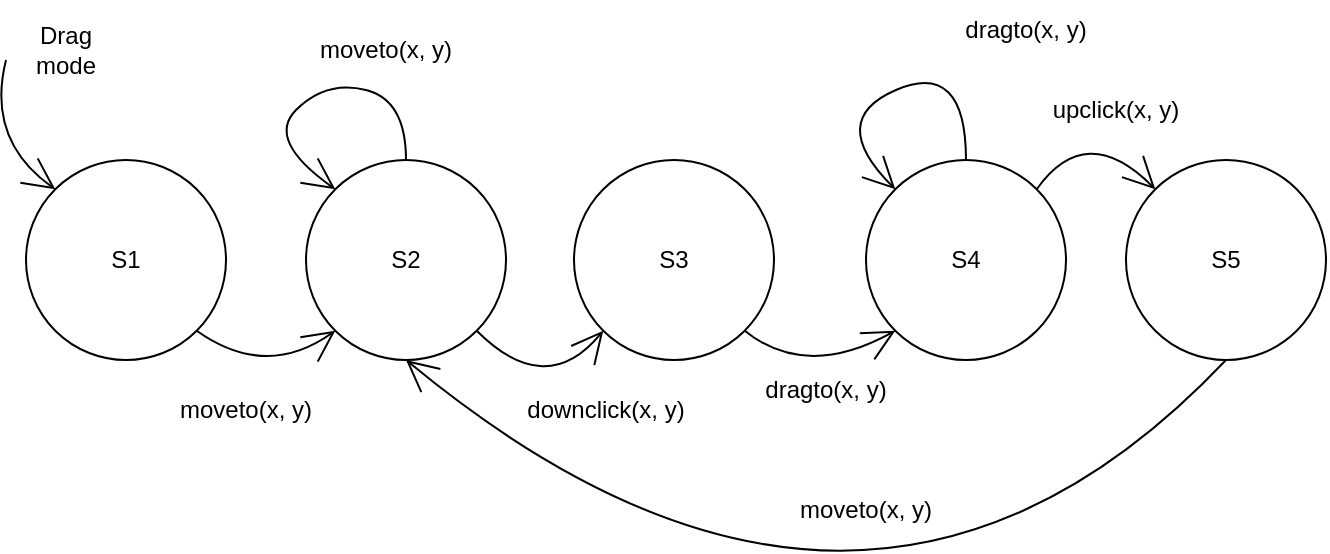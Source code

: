 <mxfile version="20.2.3" type="github">
  <diagram id="C5RBs43oDa-KdzZeNtuy" name="Page-1">
    <mxGraphModel dx="1767" dy="739" grid="1" gridSize="10" guides="1" tooltips="1" connect="1" arrows="1" fold="1" page="1" pageScale="1" pageWidth="827" pageHeight="1169" math="0" shadow="0">
      <root>
        <mxCell id="WIyWlLk6GJQsqaUBKTNV-0" />
        <mxCell id="WIyWlLk6GJQsqaUBKTNV-1" parent="WIyWlLk6GJQsqaUBKTNV-0" />
        <mxCell id="RHFskBZ9-8Ry0E4Qq9LK-7" style="edgeStyle=none;curved=1;rounded=0;orthogonalLoop=1;jettySize=auto;html=1;exitX=1;exitY=1;exitDx=0;exitDy=0;entryX=0;entryY=1;entryDx=0;entryDy=0;endArrow=open;startSize=14;endSize=14;sourcePerimeterSpacing=8;targetPerimeterSpacing=8;" edge="1" parent="WIyWlLk6GJQsqaUBKTNV-1" source="RHFskBZ9-8Ry0E4Qq9LK-0" target="RHFskBZ9-8Ry0E4Qq9LK-1">
          <mxGeometry relative="1" as="geometry">
            <Array as="points">
              <mxPoint x="210" y="270" />
            </Array>
          </mxGeometry>
        </mxCell>
        <mxCell id="RHFskBZ9-8Ry0E4Qq9LK-0" value="S1" style="ellipse;whiteSpace=wrap;html=1;hachureGap=4;" vertex="1" parent="WIyWlLk6GJQsqaUBKTNV-1">
          <mxGeometry x="90" y="160" width="100" height="100" as="geometry" />
        </mxCell>
        <mxCell id="RHFskBZ9-8Ry0E4Qq9LK-12" style="edgeStyle=none;curved=1;rounded=0;orthogonalLoop=1;jettySize=auto;html=1;exitX=1;exitY=1;exitDx=0;exitDy=0;entryX=0;entryY=1;entryDx=0;entryDy=0;endArrow=open;startSize=14;endSize=14;sourcePerimeterSpacing=8;targetPerimeterSpacing=8;" edge="1" parent="WIyWlLk6GJQsqaUBKTNV-1" source="RHFskBZ9-8Ry0E4Qq9LK-1" target="RHFskBZ9-8Ry0E4Qq9LK-4">
          <mxGeometry relative="1" as="geometry">
            <Array as="points">
              <mxPoint x="350" y="280" />
            </Array>
          </mxGeometry>
        </mxCell>
        <mxCell id="RHFskBZ9-8Ry0E4Qq9LK-1" value="S2" style="ellipse;whiteSpace=wrap;html=1;hachureGap=4;" vertex="1" parent="WIyWlLk6GJQsqaUBKTNV-1">
          <mxGeometry x="230" y="160" width="100" height="100" as="geometry" />
        </mxCell>
        <mxCell id="RHFskBZ9-8Ry0E4Qq9LK-15" style="edgeStyle=none;curved=1;rounded=0;orthogonalLoop=1;jettySize=auto;html=1;exitX=0.5;exitY=1;exitDx=0;exitDy=0;entryX=0.5;entryY=1;entryDx=0;entryDy=0;endArrow=open;startSize=14;endSize=14;sourcePerimeterSpacing=8;targetPerimeterSpacing=8;" edge="1" parent="WIyWlLk6GJQsqaUBKTNV-1" source="RHFskBZ9-8Ry0E4Qq9LK-2" target="RHFskBZ9-8Ry0E4Qq9LK-1">
          <mxGeometry relative="1" as="geometry">
            <Array as="points">
              <mxPoint x="510" y="450" />
            </Array>
          </mxGeometry>
        </mxCell>
        <mxCell id="RHFskBZ9-8Ry0E4Qq9LK-2" value="S5" style="ellipse;whiteSpace=wrap;html=1;hachureGap=4;" vertex="1" parent="WIyWlLk6GJQsqaUBKTNV-1">
          <mxGeometry x="640" y="160" width="100" height="100" as="geometry" />
        </mxCell>
        <mxCell id="RHFskBZ9-8Ry0E4Qq9LK-13" style="edgeStyle=none;curved=1;rounded=0;orthogonalLoop=1;jettySize=auto;html=1;exitX=1;exitY=1;exitDx=0;exitDy=0;entryX=0;entryY=1;entryDx=0;entryDy=0;endArrow=open;startSize=14;endSize=14;sourcePerimeterSpacing=8;targetPerimeterSpacing=8;" edge="1" parent="WIyWlLk6GJQsqaUBKTNV-1" source="RHFskBZ9-8Ry0E4Qq9LK-4" target="RHFskBZ9-8Ry0E4Qq9LK-5">
          <mxGeometry relative="1" as="geometry">
            <Array as="points">
              <mxPoint x="480" y="270" />
            </Array>
          </mxGeometry>
        </mxCell>
        <mxCell id="RHFskBZ9-8Ry0E4Qq9LK-4" value="S3" style="ellipse;whiteSpace=wrap;html=1;hachureGap=4;" vertex="1" parent="WIyWlLk6GJQsqaUBKTNV-1">
          <mxGeometry x="364" y="160" width="100" height="100" as="geometry" />
        </mxCell>
        <mxCell id="RHFskBZ9-8Ry0E4Qq9LK-14" style="edgeStyle=none;curved=1;rounded=0;orthogonalLoop=1;jettySize=auto;html=1;exitX=1;exitY=0;exitDx=0;exitDy=0;entryX=0;entryY=0;entryDx=0;entryDy=0;endArrow=open;startSize=14;endSize=14;sourcePerimeterSpacing=8;targetPerimeterSpacing=8;" edge="1" parent="WIyWlLk6GJQsqaUBKTNV-1" source="RHFskBZ9-8Ry0E4Qq9LK-5" target="RHFskBZ9-8Ry0E4Qq9LK-2">
          <mxGeometry relative="1" as="geometry">
            <Array as="points">
              <mxPoint x="620" y="140" />
            </Array>
          </mxGeometry>
        </mxCell>
        <mxCell id="RHFskBZ9-8Ry0E4Qq9LK-5" value="S4" style="ellipse;whiteSpace=wrap;html=1;hachureGap=4;" vertex="1" parent="WIyWlLk6GJQsqaUBKTNV-1">
          <mxGeometry x="510" y="160" width="100" height="100" as="geometry" />
        </mxCell>
        <mxCell id="RHFskBZ9-8Ry0E4Qq9LK-6" value="" style="edgeStyle=none;orthogonalLoop=1;jettySize=auto;html=1;rounded=0;endArrow=open;startSize=14;endSize=14;sourcePerimeterSpacing=8;targetPerimeterSpacing=8;curved=1;entryX=0;entryY=0;entryDx=0;entryDy=0;" edge="1" parent="WIyWlLk6GJQsqaUBKTNV-1" target="RHFskBZ9-8Ry0E4Qq9LK-0">
          <mxGeometry width="120" relative="1" as="geometry">
            <mxPoint x="80" y="110" as="sourcePoint" />
            <mxPoint x="160" y="120" as="targetPoint" />
            <Array as="points">
              <mxPoint x="70" y="150" />
            </Array>
          </mxGeometry>
        </mxCell>
        <mxCell id="RHFskBZ9-8Ry0E4Qq9LK-8" style="edgeStyle=none;curved=1;rounded=0;orthogonalLoop=1;jettySize=auto;html=1;exitX=0.5;exitY=0;exitDx=0;exitDy=0;entryX=0;entryY=0;entryDx=0;entryDy=0;endArrow=open;startSize=14;endSize=14;sourcePerimeterSpacing=8;targetPerimeterSpacing=8;" edge="1" parent="WIyWlLk6GJQsqaUBKTNV-1" source="RHFskBZ9-8Ry0E4Qq9LK-1" target="RHFskBZ9-8Ry0E4Qq9LK-1">
          <mxGeometry relative="1" as="geometry">
            <Array as="points">
              <mxPoint x="280" y="130" />
              <mxPoint x="240" y="120" />
              <mxPoint x="210" y="150" />
            </Array>
          </mxGeometry>
        </mxCell>
        <mxCell id="RHFskBZ9-8Ry0E4Qq9LK-11" style="edgeStyle=none;curved=1;rounded=0;orthogonalLoop=1;jettySize=auto;html=1;exitX=0.5;exitY=0;exitDx=0;exitDy=0;entryX=0;entryY=0;entryDx=0;entryDy=0;endArrow=open;startSize=14;endSize=14;sourcePerimeterSpacing=8;targetPerimeterSpacing=8;" edge="1" parent="WIyWlLk6GJQsqaUBKTNV-1" source="RHFskBZ9-8Ry0E4Qq9LK-5" target="RHFskBZ9-8Ry0E4Qq9LK-5">
          <mxGeometry relative="1" as="geometry">
            <Array as="points">
              <mxPoint x="560" y="110" />
              <mxPoint x="490" y="140" />
            </Array>
          </mxGeometry>
        </mxCell>
        <mxCell id="RHFskBZ9-8Ry0E4Qq9LK-16" value="Drag mode" style="text;strokeColor=none;fillColor=none;html=1;align=center;verticalAlign=middle;whiteSpace=wrap;rounded=0;hachureGap=4;" vertex="1" parent="WIyWlLk6GJQsqaUBKTNV-1">
          <mxGeometry x="80" y="90" width="60" height="30" as="geometry" />
        </mxCell>
        <mxCell id="RHFskBZ9-8Ry0E4Qq9LK-17" value="moveto(x, y)" style="text;strokeColor=none;fillColor=none;html=1;align=center;verticalAlign=middle;whiteSpace=wrap;rounded=0;hachureGap=4;" vertex="1" parent="WIyWlLk6GJQsqaUBKTNV-1">
          <mxGeometry x="220" y="90" width="100" height="30" as="geometry" />
        </mxCell>
        <mxCell id="RHFskBZ9-8Ry0E4Qq9LK-18" value="moveto(x, y)" style="text;strokeColor=none;fillColor=none;html=1;align=center;verticalAlign=middle;whiteSpace=wrap;rounded=0;hachureGap=4;" vertex="1" parent="WIyWlLk6GJQsqaUBKTNV-1">
          <mxGeometry x="460" y="320" width="100" height="30" as="geometry" />
        </mxCell>
        <mxCell id="RHFskBZ9-8Ry0E4Qq9LK-19" value="moveto(x, y)" style="text;strokeColor=none;fillColor=none;html=1;align=center;verticalAlign=middle;whiteSpace=wrap;rounded=0;hachureGap=4;" vertex="1" parent="WIyWlLk6GJQsqaUBKTNV-1">
          <mxGeometry x="150" y="270" width="100" height="30" as="geometry" />
        </mxCell>
        <mxCell id="RHFskBZ9-8Ry0E4Qq9LK-22" value="dragto(x, y)" style="text;strokeColor=none;fillColor=none;html=1;align=center;verticalAlign=middle;whiteSpace=wrap;rounded=0;hachureGap=4;" vertex="1" parent="WIyWlLk6GJQsqaUBKTNV-1">
          <mxGeometry x="440" y="260" width="100" height="30" as="geometry" />
        </mxCell>
        <mxCell id="RHFskBZ9-8Ry0E4Qq9LK-24" value="dragto(x, y)" style="text;strokeColor=none;fillColor=none;html=1;align=center;verticalAlign=middle;whiteSpace=wrap;rounded=0;hachureGap=4;" vertex="1" parent="WIyWlLk6GJQsqaUBKTNV-1">
          <mxGeometry x="540" y="80" width="100" height="30" as="geometry" />
        </mxCell>
        <mxCell id="RHFskBZ9-8Ry0E4Qq9LK-26" value="downclick(x, y)" style="text;strokeColor=none;fillColor=none;html=1;align=center;verticalAlign=middle;whiteSpace=wrap;rounded=0;hachureGap=4;" vertex="1" parent="WIyWlLk6GJQsqaUBKTNV-1">
          <mxGeometry x="330" y="270" width="100" height="30" as="geometry" />
        </mxCell>
        <mxCell id="RHFskBZ9-8Ry0E4Qq9LK-27" value="upclick(x, y)" style="text;strokeColor=none;fillColor=none;html=1;align=center;verticalAlign=middle;whiteSpace=wrap;rounded=0;hachureGap=4;" vertex="1" parent="WIyWlLk6GJQsqaUBKTNV-1">
          <mxGeometry x="600" y="120" width="70" height="30" as="geometry" />
        </mxCell>
      </root>
    </mxGraphModel>
  </diagram>
</mxfile>
